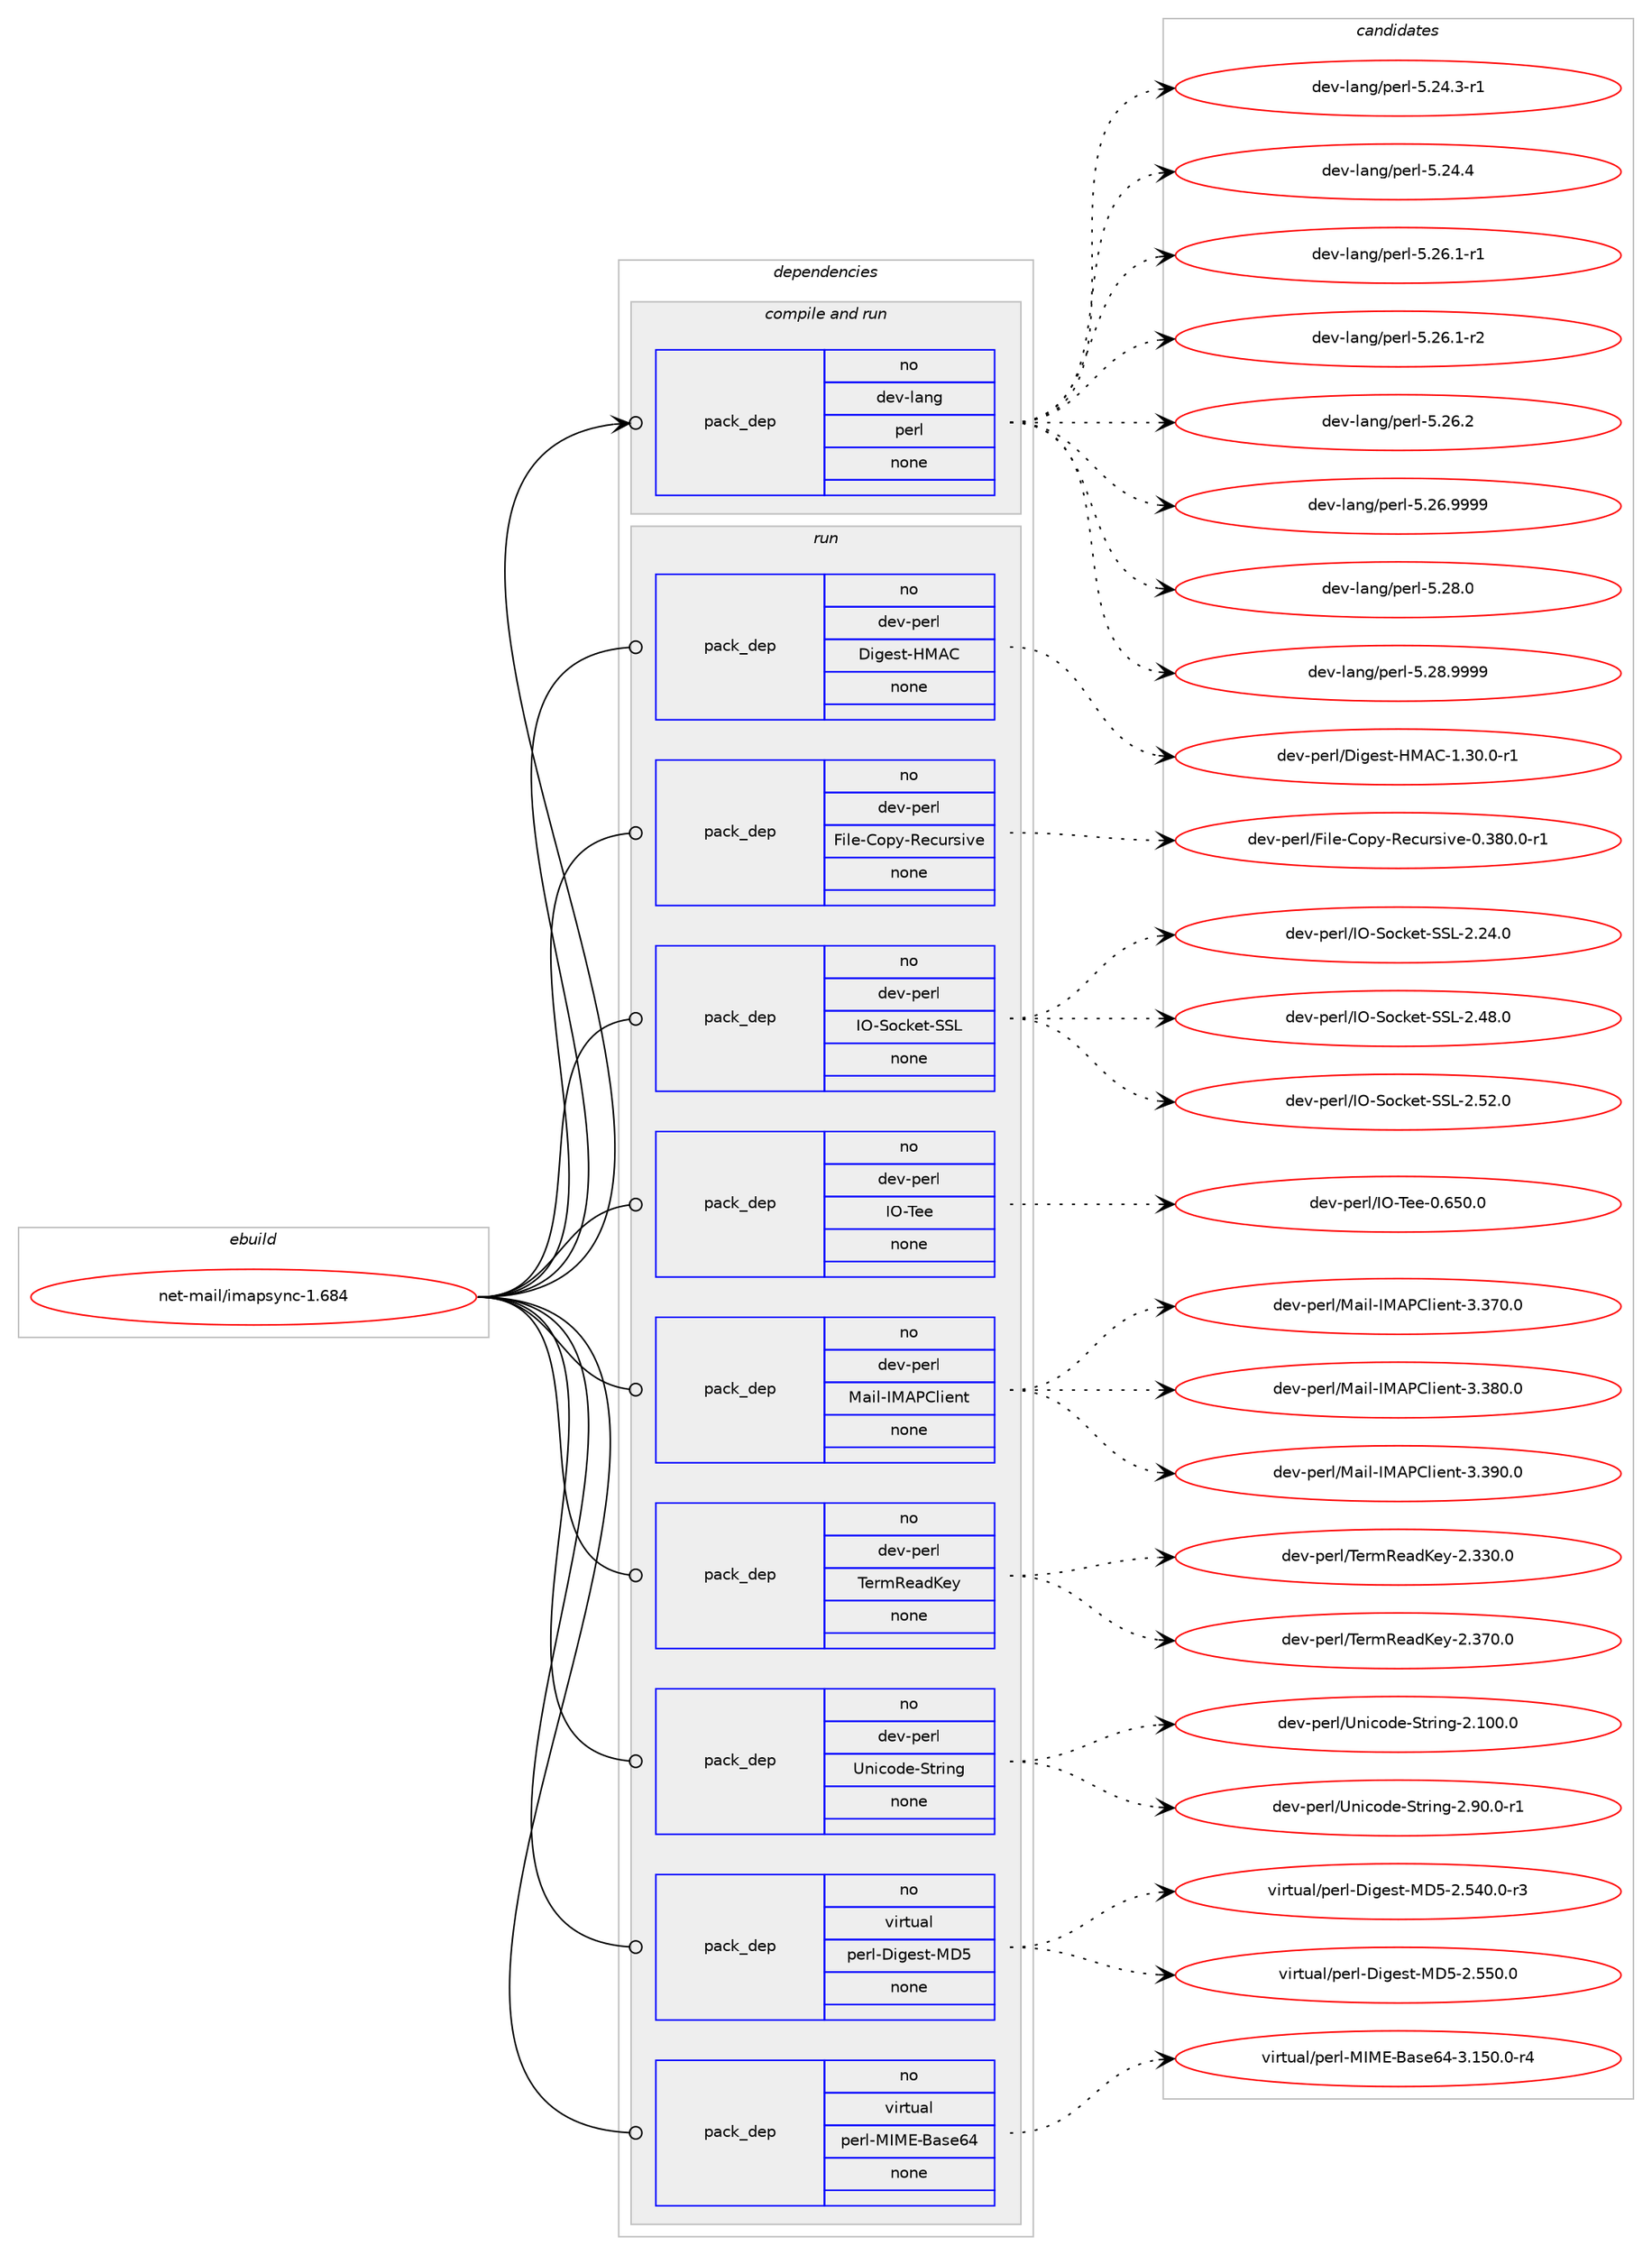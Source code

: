 digraph prolog {

# *************
# Graph options
# *************

newrank=true;
concentrate=true;
compound=true;
graph [rankdir=LR,fontname=Helvetica,fontsize=10,ranksep=1.5];#, ranksep=2.5, nodesep=0.2];
edge  [arrowhead=vee];
node  [fontname=Helvetica,fontsize=10];

# **********
# The ebuild
# **********

subgraph cluster_leftcol {
color=gray;
rank=same;
label=<<i>ebuild</i>>;
id [label="net-mail/imapsync-1.684", color=red, width=4, href="../net-mail/imapsync-1.684.svg"];
}

# ****************
# The dependencies
# ****************

subgraph cluster_midcol {
color=gray;
label=<<i>dependencies</i>>;
subgraph cluster_compile {
fillcolor="#eeeeee";
style=filled;
label=<<i>compile</i>>;
}
subgraph cluster_compileandrun {
fillcolor="#eeeeee";
style=filled;
label=<<i>compile and run</i>>;
subgraph pack1189633 {
dependency1664086 [label=<<TABLE BORDER="0" CELLBORDER="1" CELLSPACING="0" CELLPADDING="4" WIDTH="220"><TR><TD ROWSPAN="6" CELLPADDING="30">pack_dep</TD></TR><TR><TD WIDTH="110">no</TD></TR><TR><TD>dev-lang</TD></TR><TR><TD>perl</TD></TR><TR><TD>none</TD></TR><TR><TD></TD></TR></TABLE>>, shape=none, color=blue];
}
id:e -> dependency1664086:w [weight=20,style="solid",arrowhead="odotvee"];
}
subgraph cluster_run {
fillcolor="#eeeeee";
style=filled;
label=<<i>run</i>>;
subgraph pack1189634 {
dependency1664087 [label=<<TABLE BORDER="0" CELLBORDER="1" CELLSPACING="0" CELLPADDING="4" WIDTH="220"><TR><TD ROWSPAN="6" CELLPADDING="30">pack_dep</TD></TR><TR><TD WIDTH="110">no</TD></TR><TR><TD>dev-perl</TD></TR><TR><TD>Digest-HMAC</TD></TR><TR><TD>none</TD></TR><TR><TD></TD></TR></TABLE>>, shape=none, color=blue];
}
id:e -> dependency1664087:w [weight=20,style="solid",arrowhead="odot"];
subgraph pack1189635 {
dependency1664088 [label=<<TABLE BORDER="0" CELLBORDER="1" CELLSPACING="0" CELLPADDING="4" WIDTH="220"><TR><TD ROWSPAN="6" CELLPADDING="30">pack_dep</TD></TR><TR><TD WIDTH="110">no</TD></TR><TR><TD>dev-perl</TD></TR><TR><TD>File-Copy-Recursive</TD></TR><TR><TD>none</TD></TR><TR><TD></TD></TR></TABLE>>, shape=none, color=blue];
}
id:e -> dependency1664088:w [weight=20,style="solid",arrowhead="odot"];
subgraph pack1189636 {
dependency1664089 [label=<<TABLE BORDER="0" CELLBORDER="1" CELLSPACING="0" CELLPADDING="4" WIDTH="220"><TR><TD ROWSPAN="6" CELLPADDING="30">pack_dep</TD></TR><TR><TD WIDTH="110">no</TD></TR><TR><TD>dev-perl</TD></TR><TR><TD>IO-Socket-SSL</TD></TR><TR><TD>none</TD></TR><TR><TD></TD></TR></TABLE>>, shape=none, color=blue];
}
id:e -> dependency1664089:w [weight=20,style="solid",arrowhead="odot"];
subgraph pack1189637 {
dependency1664090 [label=<<TABLE BORDER="0" CELLBORDER="1" CELLSPACING="0" CELLPADDING="4" WIDTH="220"><TR><TD ROWSPAN="6" CELLPADDING="30">pack_dep</TD></TR><TR><TD WIDTH="110">no</TD></TR><TR><TD>dev-perl</TD></TR><TR><TD>IO-Tee</TD></TR><TR><TD>none</TD></TR><TR><TD></TD></TR></TABLE>>, shape=none, color=blue];
}
id:e -> dependency1664090:w [weight=20,style="solid",arrowhead="odot"];
subgraph pack1189638 {
dependency1664091 [label=<<TABLE BORDER="0" CELLBORDER="1" CELLSPACING="0" CELLPADDING="4" WIDTH="220"><TR><TD ROWSPAN="6" CELLPADDING="30">pack_dep</TD></TR><TR><TD WIDTH="110">no</TD></TR><TR><TD>dev-perl</TD></TR><TR><TD>Mail-IMAPClient</TD></TR><TR><TD>none</TD></TR><TR><TD></TD></TR></TABLE>>, shape=none, color=blue];
}
id:e -> dependency1664091:w [weight=20,style="solid",arrowhead="odot"];
subgraph pack1189639 {
dependency1664092 [label=<<TABLE BORDER="0" CELLBORDER="1" CELLSPACING="0" CELLPADDING="4" WIDTH="220"><TR><TD ROWSPAN="6" CELLPADDING="30">pack_dep</TD></TR><TR><TD WIDTH="110">no</TD></TR><TR><TD>dev-perl</TD></TR><TR><TD>TermReadKey</TD></TR><TR><TD>none</TD></TR><TR><TD></TD></TR></TABLE>>, shape=none, color=blue];
}
id:e -> dependency1664092:w [weight=20,style="solid",arrowhead="odot"];
subgraph pack1189640 {
dependency1664093 [label=<<TABLE BORDER="0" CELLBORDER="1" CELLSPACING="0" CELLPADDING="4" WIDTH="220"><TR><TD ROWSPAN="6" CELLPADDING="30">pack_dep</TD></TR><TR><TD WIDTH="110">no</TD></TR><TR><TD>dev-perl</TD></TR><TR><TD>Unicode-String</TD></TR><TR><TD>none</TD></TR><TR><TD></TD></TR></TABLE>>, shape=none, color=blue];
}
id:e -> dependency1664093:w [weight=20,style="solid",arrowhead="odot"];
subgraph pack1189641 {
dependency1664094 [label=<<TABLE BORDER="0" CELLBORDER="1" CELLSPACING="0" CELLPADDING="4" WIDTH="220"><TR><TD ROWSPAN="6" CELLPADDING="30">pack_dep</TD></TR><TR><TD WIDTH="110">no</TD></TR><TR><TD>virtual</TD></TR><TR><TD>perl-Digest-MD5</TD></TR><TR><TD>none</TD></TR><TR><TD></TD></TR></TABLE>>, shape=none, color=blue];
}
id:e -> dependency1664094:w [weight=20,style="solid",arrowhead="odot"];
subgraph pack1189642 {
dependency1664095 [label=<<TABLE BORDER="0" CELLBORDER="1" CELLSPACING="0" CELLPADDING="4" WIDTH="220"><TR><TD ROWSPAN="6" CELLPADDING="30">pack_dep</TD></TR><TR><TD WIDTH="110">no</TD></TR><TR><TD>virtual</TD></TR><TR><TD>perl-MIME-Base64</TD></TR><TR><TD>none</TD></TR><TR><TD></TD></TR></TABLE>>, shape=none, color=blue];
}
id:e -> dependency1664095:w [weight=20,style="solid",arrowhead="odot"];
}
}

# **************
# The candidates
# **************

subgraph cluster_choices {
rank=same;
color=gray;
label=<<i>candidates</i>>;

subgraph choice1189633 {
color=black;
nodesep=1;
choice100101118451089711010347112101114108455346505246514511449 [label="dev-lang/perl-5.24.3-r1", color=red, width=4,href="../dev-lang/perl-5.24.3-r1.svg"];
choice10010111845108971101034711210111410845534650524652 [label="dev-lang/perl-5.24.4", color=red, width=4,href="../dev-lang/perl-5.24.4.svg"];
choice100101118451089711010347112101114108455346505446494511449 [label="dev-lang/perl-5.26.1-r1", color=red, width=4,href="../dev-lang/perl-5.26.1-r1.svg"];
choice100101118451089711010347112101114108455346505446494511450 [label="dev-lang/perl-5.26.1-r2", color=red, width=4,href="../dev-lang/perl-5.26.1-r2.svg"];
choice10010111845108971101034711210111410845534650544650 [label="dev-lang/perl-5.26.2", color=red, width=4,href="../dev-lang/perl-5.26.2.svg"];
choice10010111845108971101034711210111410845534650544657575757 [label="dev-lang/perl-5.26.9999", color=red, width=4,href="../dev-lang/perl-5.26.9999.svg"];
choice10010111845108971101034711210111410845534650564648 [label="dev-lang/perl-5.28.0", color=red, width=4,href="../dev-lang/perl-5.28.0.svg"];
choice10010111845108971101034711210111410845534650564657575757 [label="dev-lang/perl-5.28.9999", color=red, width=4,href="../dev-lang/perl-5.28.9999.svg"];
dependency1664086:e -> choice100101118451089711010347112101114108455346505246514511449:w [style=dotted,weight="100"];
dependency1664086:e -> choice10010111845108971101034711210111410845534650524652:w [style=dotted,weight="100"];
dependency1664086:e -> choice100101118451089711010347112101114108455346505446494511449:w [style=dotted,weight="100"];
dependency1664086:e -> choice100101118451089711010347112101114108455346505446494511450:w [style=dotted,weight="100"];
dependency1664086:e -> choice10010111845108971101034711210111410845534650544650:w [style=dotted,weight="100"];
dependency1664086:e -> choice10010111845108971101034711210111410845534650544657575757:w [style=dotted,weight="100"];
dependency1664086:e -> choice10010111845108971101034711210111410845534650564648:w [style=dotted,weight="100"];
dependency1664086:e -> choice10010111845108971101034711210111410845534650564657575757:w [style=dotted,weight="100"];
}
subgraph choice1189634 {
color=black;
nodesep=1;
choice1001011184511210111410847681051031011151164572776567454946514846484511449 [label="dev-perl/Digest-HMAC-1.30.0-r1", color=red, width=4,href="../dev-perl/Digest-HMAC-1.30.0-r1.svg"];
dependency1664087:e -> choice1001011184511210111410847681051031011151164572776567454946514846484511449:w [style=dotted,weight="100"];
}
subgraph choice1189635 {
color=black;
nodesep=1;
choice100101118451121011141084770105108101456711111212145821019911711411510511810145484651564846484511449 [label="dev-perl/File-Copy-Recursive-0.380.0-r1", color=red, width=4,href="../dev-perl/File-Copy-Recursive-0.380.0-r1.svg"];
dependency1664088:e -> choice100101118451121011141084770105108101456711111212145821019911711411510511810145484651564846484511449:w [style=dotted,weight="100"];
}
subgraph choice1189636 {
color=black;
nodesep=1;
choice100101118451121011141084773794583111991071011164583837645504650524648 [label="dev-perl/IO-Socket-SSL-2.24.0", color=red, width=4,href="../dev-perl/IO-Socket-SSL-2.24.0.svg"];
choice100101118451121011141084773794583111991071011164583837645504652564648 [label="dev-perl/IO-Socket-SSL-2.48.0", color=red, width=4,href="../dev-perl/IO-Socket-SSL-2.48.0.svg"];
choice100101118451121011141084773794583111991071011164583837645504653504648 [label="dev-perl/IO-Socket-SSL-2.52.0", color=red, width=4,href="../dev-perl/IO-Socket-SSL-2.52.0.svg"];
dependency1664089:e -> choice100101118451121011141084773794583111991071011164583837645504650524648:w [style=dotted,weight="100"];
dependency1664089:e -> choice100101118451121011141084773794583111991071011164583837645504652564648:w [style=dotted,weight="100"];
dependency1664089:e -> choice100101118451121011141084773794583111991071011164583837645504653504648:w [style=dotted,weight="100"];
}
subgraph choice1189637 {
color=black;
nodesep=1;
choice1001011184511210111410847737945841011014548465453484648 [label="dev-perl/IO-Tee-0.650.0", color=red, width=4,href="../dev-perl/IO-Tee-0.650.0.svg"];
dependency1664090:e -> choice1001011184511210111410847737945841011014548465453484648:w [style=dotted,weight="100"];
}
subgraph choice1189638 {
color=black;
nodesep=1;
choice100101118451121011141084777971051084573776580671081051011101164551465155484648 [label="dev-perl/Mail-IMAPClient-3.370.0", color=red, width=4,href="../dev-perl/Mail-IMAPClient-3.370.0.svg"];
choice100101118451121011141084777971051084573776580671081051011101164551465156484648 [label="dev-perl/Mail-IMAPClient-3.380.0", color=red, width=4,href="../dev-perl/Mail-IMAPClient-3.380.0.svg"];
choice100101118451121011141084777971051084573776580671081051011101164551465157484648 [label="dev-perl/Mail-IMAPClient-3.390.0", color=red, width=4,href="../dev-perl/Mail-IMAPClient-3.390.0.svg"];
dependency1664091:e -> choice100101118451121011141084777971051084573776580671081051011101164551465155484648:w [style=dotted,weight="100"];
dependency1664091:e -> choice100101118451121011141084777971051084573776580671081051011101164551465156484648:w [style=dotted,weight="100"];
dependency1664091:e -> choice100101118451121011141084777971051084573776580671081051011101164551465157484648:w [style=dotted,weight="100"];
}
subgraph choice1189639 {
color=black;
nodesep=1;
choice1001011184511210111410847841011141098210197100751011214550465151484648 [label="dev-perl/TermReadKey-2.330.0", color=red, width=4,href="../dev-perl/TermReadKey-2.330.0.svg"];
choice1001011184511210111410847841011141098210197100751011214550465155484648 [label="dev-perl/TermReadKey-2.370.0", color=red, width=4,href="../dev-perl/TermReadKey-2.370.0.svg"];
dependency1664092:e -> choice1001011184511210111410847841011141098210197100751011214550465151484648:w [style=dotted,weight="100"];
dependency1664092:e -> choice1001011184511210111410847841011141098210197100751011214550465155484648:w [style=dotted,weight="100"];
}
subgraph choice1189640 {
color=black;
nodesep=1;
choice1001011184511210111410847851101059911110010145831161141051101034550464948484648 [label="dev-perl/Unicode-String-2.100.0", color=red, width=4,href="../dev-perl/Unicode-String-2.100.0.svg"];
choice100101118451121011141084785110105991111001014583116114105110103455046574846484511449 [label="dev-perl/Unicode-String-2.90.0-r1", color=red, width=4,href="../dev-perl/Unicode-String-2.90.0-r1.svg"];
dependency1664093:e -> choice1001011184511210111410847851101059911110010145831161141051101034550464948484648:w [style=dotted,weight="100"];
dependency1664093:e -> choice100101118451121011141084785110105991111001014583116114105110103455046574846484511449:w [style=dotted,weight="100"];
}
subgraph choice1189641 {
color=black;
nodesep=1;
choice118105114116117971084711210111410845681051031011151164577685345504653524846484511451 [label="virtual/perl-Digest-MD5-2.540.0-r3", color=red, width=4,href="../virtual/perl-Digest-MD5-2.540.0-r3.svg"];
choice11810511411611797108471121011141084568105103101115116457768534550465353484648 [label="virtual/perl-Digest-MD5-2.550.0", color=red, width=4,href="../virtual/perl-Digest-MD5-2.550.0.svg"];
dependency1664094:e -> choice118105114116117971084711210111410845681051031011151164577685345504653524846484511451:w [style=dotted,weight="100"];
dependency1664094:e -> choice11810511411611797108471121011141084568105103101115116457768534550465353484648:w [style=dotted,weight="100"];
}
subgraph choice1189642 {
color=black;
nodesep=1;
choice11810511411611797108471121011141084577737769456697115101545245514649534846484511452 [label="virtual/perl-MIME-Base64-3.150.0-r4", color=red, width=4,href="../virtual/perl-MIME-Base64-3.150.0-r4.svg"];
dependency1664095:e -> choice11810511411611797108471121011141084577737769456697115101545245514649534846484511452:w [style=dotted,weight="100"];
}
}

}
